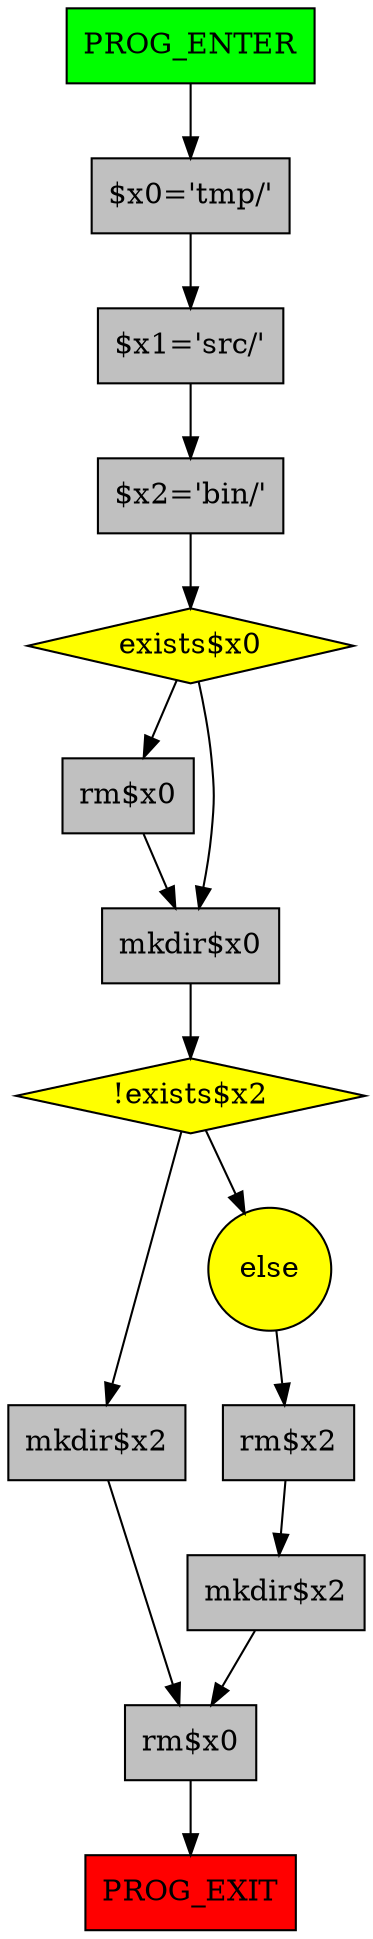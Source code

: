 digraph G {
    55[label="PROG_ENTER",shape=mbox,fillcolor=green,style=filled];
    56[label="$x0='tmp/'",shape=box,fillcolor=gray,style=filled];
    57[label="$x1='src/'",shape=box,fillcolor=gray,style=filled];
    58[label="$x2='bin/'",shape=box,fillcolor=gray,style=filled];
    59[label="exists$x0",shape=diamond,fillcolor=yellow,style=filled];
    60[label="rm$x0",shape=box,fillcolor=gray,style=filled];
    61[label="mkdir$x0",shape=box,fillcolor=gray,style=filled];
    62[label="!exists$x2",shape=diamond,fillcolor=yellow,style=filled];
    63[label="mkdir$x2",shape=box,fillcolor=gray,style=filled];
    67[label="rm$x0",shape=box,fillcolor=gray,style=filled];
    68[label="PROG_EXIT",shape=mbox,fillcolor=red,style=filled];
    64[label="else",shape=circle,fillcolor=yellow,style=filled];
    65[label="rm$x2",shape=box,fillcolor=gray,style=filled];
    66[label="mkdir$x2",shape=box,fillcolor=gray,style=filled];

    55 -> 56;
    56 -> 57;
    57 -> 58;
    58 -> 59;
    59 -> 60;
    59 -> 61;
    60 -> 61;
    61 -> 62;
    62 -> 63;
    62 -> 64;
    63 -> 67;
    67 -> 68;
    64 -> 65;
    65 -> 66;
    66 -> 67;
}
